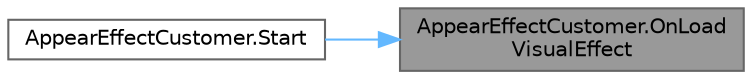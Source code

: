 digraph "AppearEffectCustomer.OnLoadVisualEffect"
{
 // LATEX_PDF_SIZE
  bgcolor="transparent";
  edge [fontname=Helvetica,fontsize=10,labelfontname=Helvetica,labelfontsize=10];
  node [fontname=Helvetica,fontsize=10,shape=box,height=0.2,width=0.4];
  rankdir="RL";
  Node1 [id="Node000001",label="AppearEffectCustomer.OnLoad\lVisualEffect",height=0.2,width=0.4,color="gray40", fillcolor="grey60", style="filled", fontcolor="black",tooltip=" "];
  Node1 -> Node2 [id="edge1_Node000001_Node000002",dir="back",color="steelblue1",style="solid",tooltip=" "];
  Node2 [id="Node000002",label="AppearEffectCustomer.Start",height=0.2,width=0.4,color="grey40", fillcolor="white", style="filled",URL="$class_appear_effect_customer.html#abfd6c76a075e3c6096f7b00739bb71e3",tooltip=" "];
}
